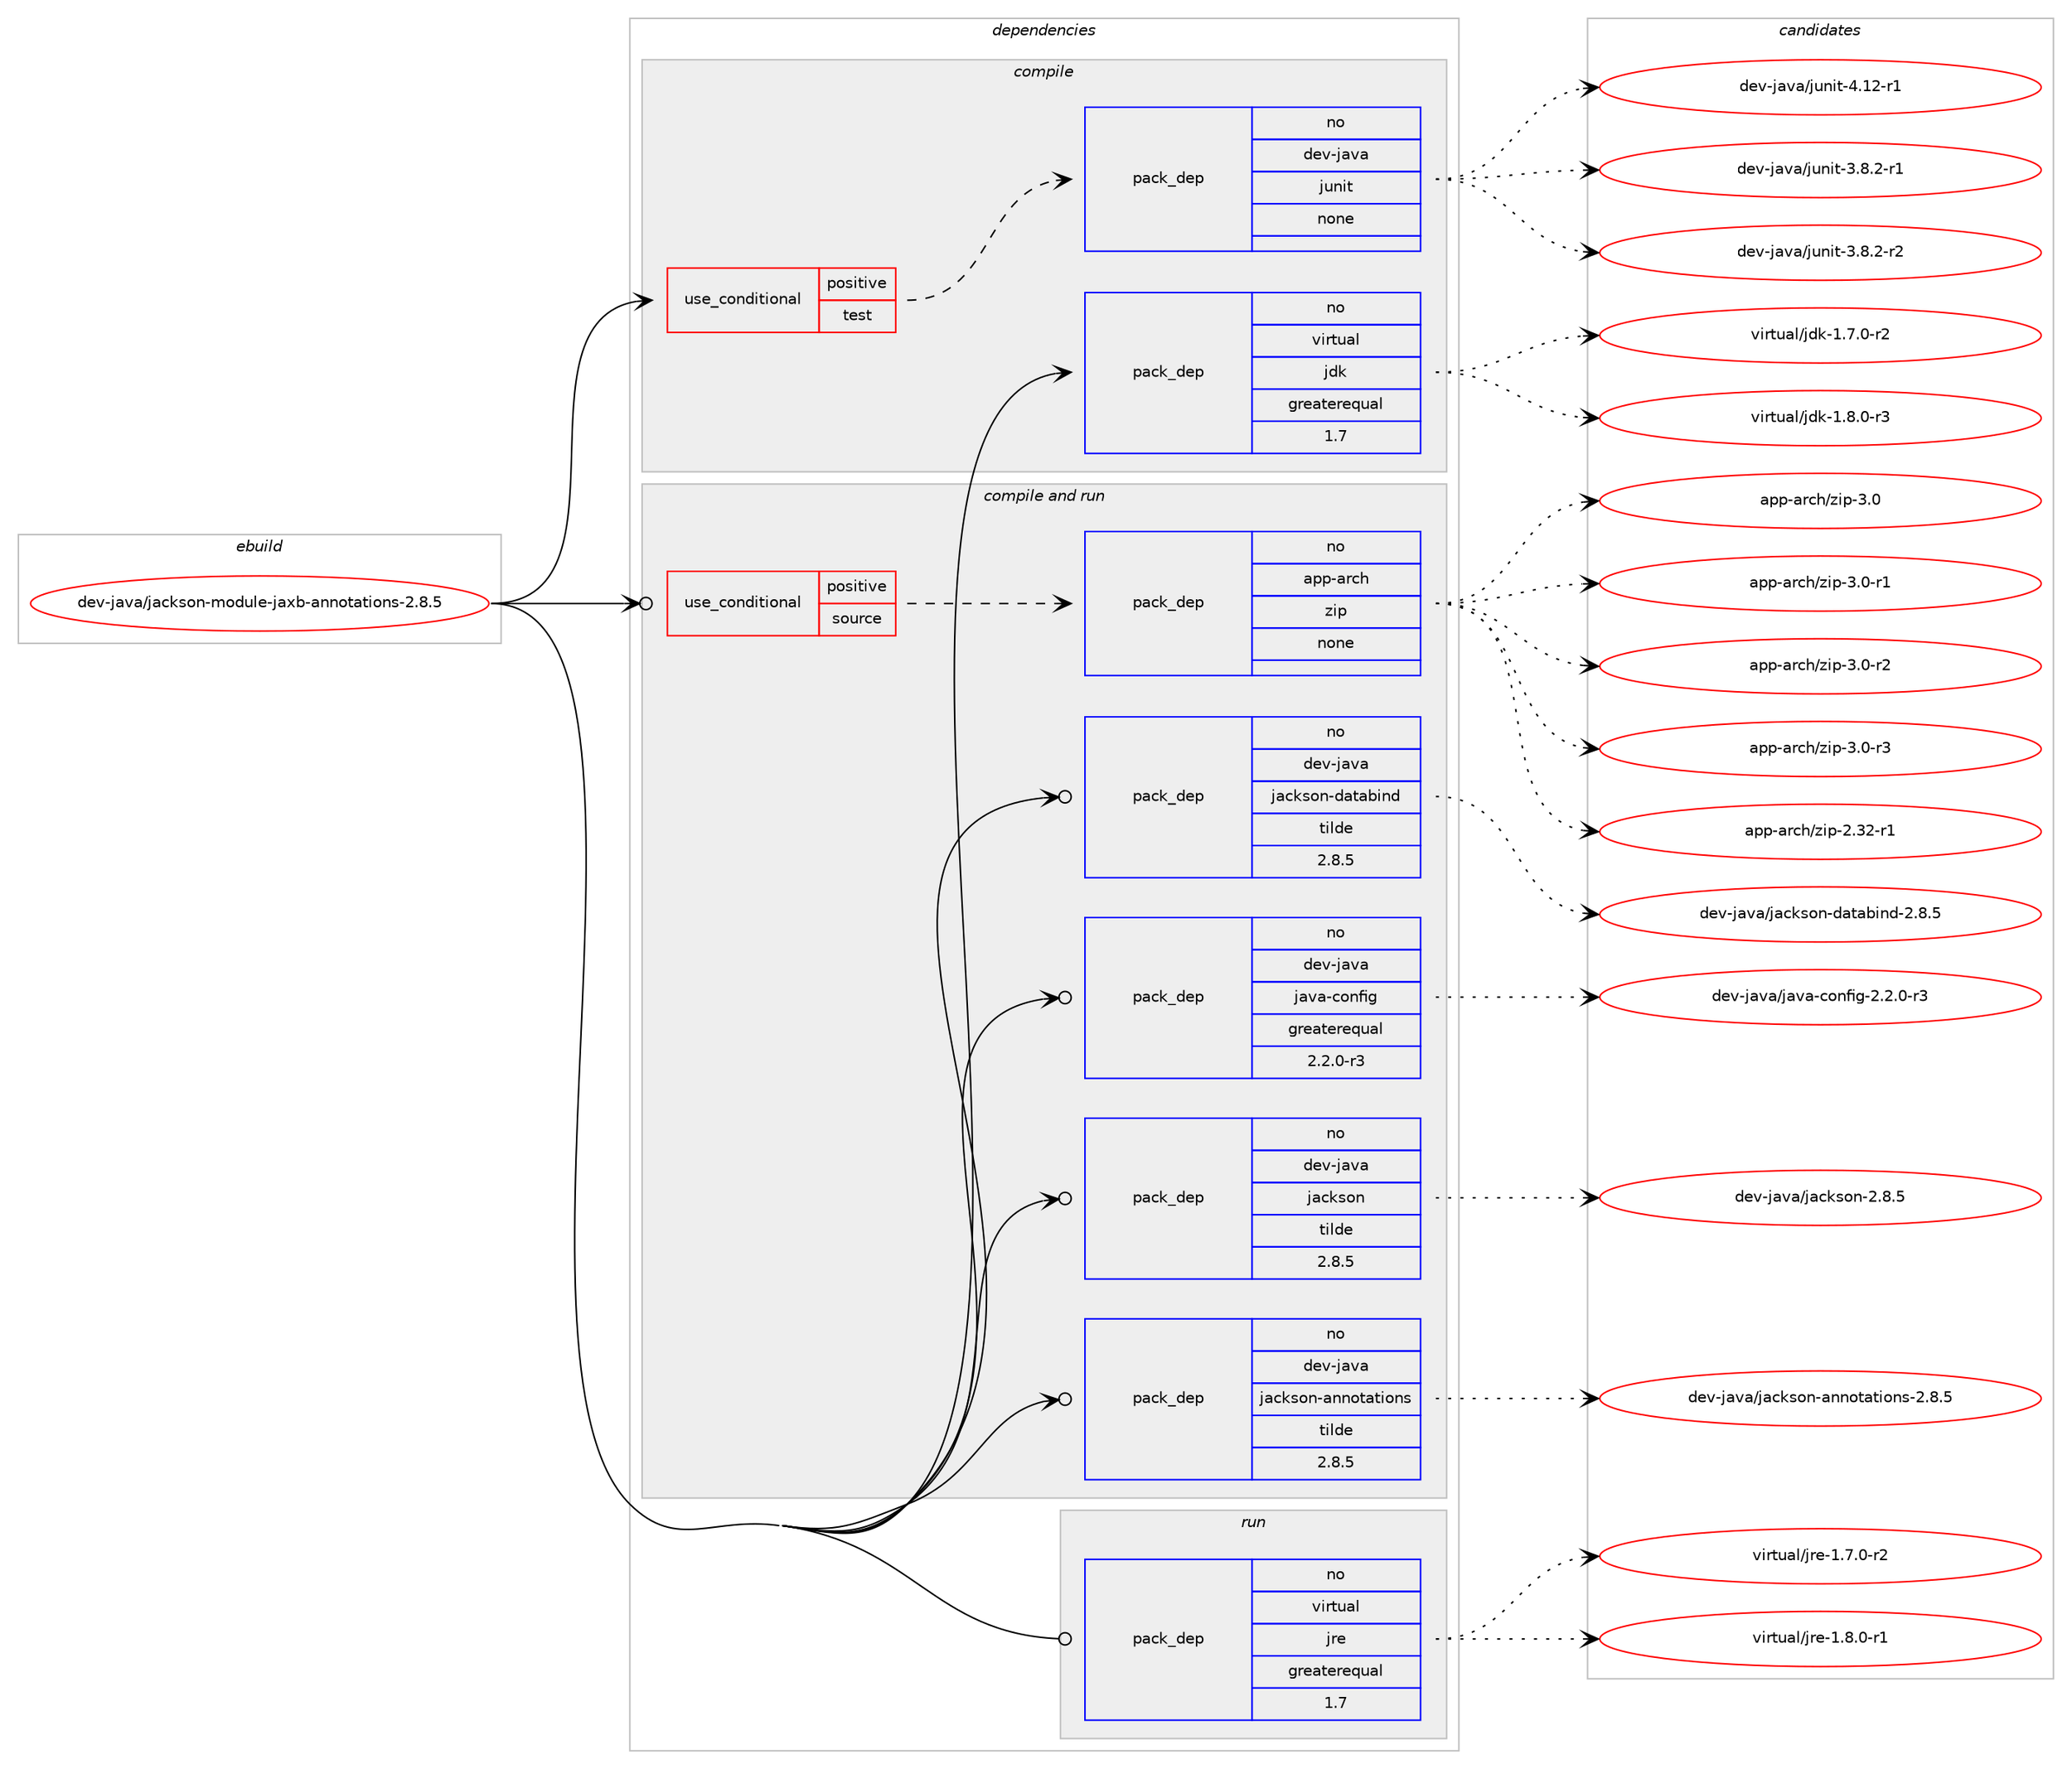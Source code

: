 digraph prolog {

# *************
# Graph options
# *************

newrank=true;
concentrate=true;
compound=true;
graph [rankdir=LR,fontname=Helvetica,fontsize=10,ranksep=1.5];#, ranksep=2.5, nodesep=0.2];
edge  [arrowhead=vee];
node  [fontname=Helvetica,fontsize=10];

# **********
# The ebuild
# **********

subgraph cluster_leftcol {
color=gray;
rank=same;
label=<<i>ebuild</i>>;
id [label="dev-java/jackson-module-jaxb-annotations-2.8.5", color=red, width=4, href="../dev-java/jackson-module-jaxb-annotations-2.8.5.svg"];
}

# ****************
# The dependencies
# ****************

subgraph cluster_midcol {
color=gray;
label=<<i>dependencies</i>>;
subgraph cluster_compile {
fillcolor="#eeeeee";
style=filled;
label=<<i>compile</i>>;
subgraph cond22082 {
dependency101315 [label=<<TABLE BORDER="0" CELLBORDER="1" CELLSPACING="0" CELLPADDING="4"><TR><TD ROWSPAN="3" CELLPADDING="10">use_conditional</TD></TR><TR><TD>positive</TD></TR><TR><TD>test</TD></TR></TABLE>>, shape=none, color=red];
subgraph pack76210 {
dependency101316 [label=<<TABLE BORDER="0" CELLBORDER="1" CELLSPACING="0" CELLPADDING="4" WIDTH="220"><TR><TD ROWSPAN="6" CELLPADDING="30">pack_dep</TD></TR><TR><TD WIDTH="110">no</TD></TR><TR><TD>dev-java</TD></TR><TR><TD>junit</TD></TR><TR><TD>none</TD></TR><TR><TD></TD></TR></TABLE>>, shape=none, color=blue];
}
dependency101315:e -> dependency101316:w [weight=20,style="dashed",arrowhead="vee"];
}
id:e -> dependency101315:w [weight=20,style="solid",arrowhead="vee"];
subgraph pack76211 {
dependency101317 [label=<<TABLE BORDER="0" CELLBORDER="1" CELLSPACING="0" CELLPADDING="4" WIDTH="220"><TR><TD ROWSPAN="6" CELLPADDING="30">pack_dep</TD></TR><TR><TD WIDTH="110">no</TD></TR><TR><TD>virtual</TD></TR><TR><TD>jdk</TD></TR><TR><TD>greaterequal</TD></TR><TR><TD>1.7</TD></TR></TABLE>>, shape=none, color=blue];
}
id:e -> dependency101317:w [weight=20,style="solid",arrowhead="vee"];
}
subgraph cluster_compileandrun {
fillcolor="#eeeeee";
style=filled;
label=<<i>compile and run</i>>;
subgraph cond22083 {
dependency101318 [label=<<TABLE BORDER="0" CELLBORDER="1" CELLSPACING="0" CELLPADDING="4"><TR><TD ROWSPAN="3" CELLPADDING="10">use_conditional</TD></TR><TR><TD>positive</TD></TR><TR><TD>source</TD></TR></TABLE>>, shape=none, color=red];
subgraph pack76212 {
dependency101319 [label=<<TABLE BORDER="0" CELLBORDER="1" CELLSPACING="0" CELLPADDING="4" WIDTH="220"><TR><TD ROWSPAN="6" CELLPADDING="30">pack_dep</TD></TR><TR><TD WIDTH="110">no</TD></TR><TR><TD>app-arch</TD></TR><TR><TD>zip</TD></TR><TR><TD>none</TD></TR><TR><TD></TD></TR></TABLE>>, shape=none, color=blue];
}
dependency101318:e -> dependency101319:w [weight=20,style="dashed",arrowhead="vee"];
}
id:e -> dependency101318:w [weight=20,style="solid",arrowhead="odotvee"];
subgraph pack76213 {
dependency101320 [label=<<TABLE BORDER="0" CELLBORDER="1" CELLSPACING="0" CELLPADDING="4" WIDTH="220"><TR><TD ROWSPAN="6" CELLPADDING="30">pack_dep</TD></TR><TR><TD WIDTH="110">no</TD></TR><TR><TD>dev-java</TD></TR><TR><TD>jackson</TD></TR><TR><TD>tilde</TD></TR><TR><TD>2.8.5</TD></TR></TABLE>>, shape=none, color=blue];
}
id:e -> dependency101320:w [weight=20,style="solid",arrowhead="odotvee"];
subgraph pack76214 {
dependency101321 [label=<<TABLE BORDER="0" CELLBORDER="1" CELLSPACING="0" CELLPADDING="4" WIDTH="220"><TR><TD ROWSPAN="6" CELLPADDING="30">pack_dep</TD></TR><TR><TD WIDTH="110">no</TD></TR><TR><TD>dev-java</TD></TR><TR><TD>jackson-annotations</TD></TR><TR><TD>tilde</TD></TR><TR><TD>2.8.5</TD></TR></TABLE>>, shape=none, color=blue];
}
id:e -> dependency101321:w [weight=20,style="solid",arrowhead="odotvee"];
subgraph pack76215 {
dependency101322 [label=<<TABLE BORDER="0" CELLBORDER="1" CELLSPACING="0" CELLPADDING="4" WIDTH="220"><TR><TD ROWSPAN="6" CELLPADDING="30">pack_dep</TD></TR><TR><TD WIDTH="110">no</TD></TR><TR><TD>dev-java</TD></TR><TR><TD>jackson-databind</TD></TR><TR><TD>tilde</TD></TR><TR><TD>2.8.5</TD></TR></TABLE>>, shape=none, color=blue];
}
id:e -> dependency101322:w [weight=20,style="solid",arrowhead="odotvee"];
subgraph pack76216 {
dependency101323 [label=<<TABLE BORDER="0" CELLBORDER="1" CELLSPACING="0" CELLPADDING="4" WIDTH="220"><TR><TD ROWSPAN="6" CELLPADDING="30">pack_dep</TD></TR><TR><TD WIDTH="110">no</TD></TR><TR><TD>dev-java</TD></TR><TR><TD>java-config</TD></TR><TR><TD>greaterequal</TD></TR><TR><TD>2.2.0-r3</TD></TR></TABLE>>, shape=none, color=blue];
}
id:e -> dependency101323:w [weight=20,style="solid",arrowhead="odotvee"];
}
subgraph cluster_run {
fillcolor="#eeeeee";
style=filled;
label=<<i>run</i>>;
subgraph pack76217 {
dependency101324 [label=<<TABLE BORDER="0" CELLBORDER="1" CELLSPACING="0" CELLPADDING="4" WIDTH="220"><TR><TD ROWSPAN="6" CELLPADDING="30">pack_dep</TD></TR><TR><TD WIDTH="110">no</TD></TR><TR><TD>virtual</TD></TR><TR><TD>jre</TD></TR><TR><TD>greaterequal</TD></TR><TR><TD>1.7</TD></TR></TABLE>>, shape=none, color=blue];
}
id:e -> dependency101324:w [weight=20,style="solid",arrowhead="odot"];
}
}

# **************
# The candidates
# **************

subgraph cluster_choices {
rank=same;
color=gray;
label=<<i>candidates</i>>;

subgraph choice76210 {
color=black;
nodesep=1;
choice100101118451069711897471061171101051164551465646504511449 [label="dev-java/junit-3.8.2-r1", color=red, width=4,href="../dev-java/junit-3.8.2-r1.svg"];
choice100101118451069711897471061171101051164551465646504511450 [label="dev-java/junit-3.8.2-r2", color=red, width=4,href="../dev-java/junit-3.8.2-r2.svg"];
choice1001011184510697118974710611711010511645524649504511449 [label="dev-java/junit-4.12-r1", color=red, width=4,href="../dev-java/junit-4.12-r1.svg"];
dependency101316:e -> choice100101118451069711897471061171101051164551465646504511449:w [style=dotted,weight="100"];
dependency101316:e -> choice100101118451069711897471061171101051164551465646504511450:w [style=dotted,weight="100"];
dependency101316:e -> choice1001011184510697118974710611711010511645524649504511449:w [style=dotted,weight="100"];
}
subgraph choice76211 {
color=black;
nodesep=1;
choice11810511411611797108471061001074549465546484511450 [label="virtual/jdk-1.7.0-r2", color=red, width=4,href="../virtual/jdk-1.7.0-r2.svg"];
choice11810511411611797108471061001074549465646484511451 [label="virtual/jdk-1.8.0-r3", color=red, width=4,href="../virtual/jdk-1.8.0-r3.svg"];
dependency101317:e -> choice11810511411611797108471061001074549465546484511450:w [style=dotted,weight="100"];
dependency101317:e -> choice11810511411611797108471061001074549465646484511451:w [style=dotted,weight="100"];
}
subgraph choice76212 {
color=black;
nodesep=1;
choice971121124597114991044712210511245504651504511449 [label="app-arch/zip-2.32-r1", color=red, width=4,href="../app-arch/zip-2.32-r1.svg"];
choice971121124597114991044712210511245514648 [label="app-arch/zip-3.0", color=red, width=4,href="../app-arch/zip-3.0.svg"];
choice9711211245971149910447122105112455146484511449 [label="app-arch/zip-3.0-r1", color=red, width=4,href="../app-arch/zip-3.0-r1.svg"];
choice9711211245971149910447122105112455146484511450 [label="app-arch/zip-3.0-r2", color=red, width=4,href="../app-arch/zip-3.0-r2.svg"];
choice9711211245971149910447122105112455146484511451 [label="app-arch/zip-3.0-r3", color=red, width=4,href="../app-arch/zip-3.0-r3.svg"];
dependency101319:e -> choice971121124597114991044712210511245504651504511449:w [style=dotted,weight="100"];
dependency101319:e -> choice971121124597114991044712210511245514648:w [style=dotted,weight="100"];
dependency101319:e -> choice9711211245971149910447122105112455146484511449:w [style=dotted,weight="100"];
dependency101319:e -> choice9711211245971149910447122105112455146484511450:w [style=dotted,weight="100"];
dependency101319:e -> choice9711211245971149910447122105112455146484511451:w [style=dotted,weight="100"];
}
subgraph choice76213 {
color=black;
nodesep=1;
choice100101118451069711897471069799107115111110455046564653 [label="dev-java/jackson-2.8.5", color=red, width=4,href="../dev-java/jackson-2.8.5.svg"];
dependency101320:e -> choice100101118451069711897471069799107115111110455046564653:w [style=dotted,weight="100"];
}
subgraph choice76214 {
color=black;
nodesep=1;
choice100101118451069711897471069799107115111110459711011011111697116105111110115455046564653 [label="dev-java/jackson-annotations-2.8.5", color=red, width=4,href="../dev-java/jackson-annotations-2.8.5.svg"];
dependency101321:e -> choice100101118451069711897471069799107115111110459711011011111697116105111110115455046564653:w [style=dotted,weight="100"];
}
subgraph choice76215 {
color=black;
nodesep=1;
choice10010111845106971189747106979910711511111045100971169798105110100455046564653 [label="dev-java/jackson-databind-2.8.5", color=red, width=4,href="../dev-java/jackson-databind-2.8.5.svg"];
dependency101322:e -> choice10010111845106971189747106979910711511111045100971169798105110100455046564653:w [style=dotted,weight="100"];
}
subgraph choice76216 {
color=black;
nodesep=1;
choice10010111845106971189747106971189745991111101021051034550465046484511451 [label="dev-java/java-config-2.2.0-r3", color=red, width=4,href="../dev-java/java-config-2.2.0-r3.svg"];
dependency101323:e -> choice10010111845106971189747106971189745991111101021051034550465046484511451:w [style=dotted,weight="100"];
}
subgraph choice76217 {
color=black;
nodesep=1;
choice11810511411611797108471061141014549465546484511450 [label="virtual/jre-1.7.0-r2", color=red, width=4,href="../virtual/jre-1.7.0-r2.svg"];
choice11810511411611797108471061141014549465646484511449 [label="virtual/jre-1.8.0-r1", color=red, width=4,href="../virtual/jre-1.8.0-r1.svg"];
dependency101324:e -> choice11810511411611797108471061141014549465546484511450:w [style=dotted,weight="100"];
dependency101324:e -> choice11810511411611797108471061141014549465646484511449:w [style=dotted,weight="100"];
}
}

}
